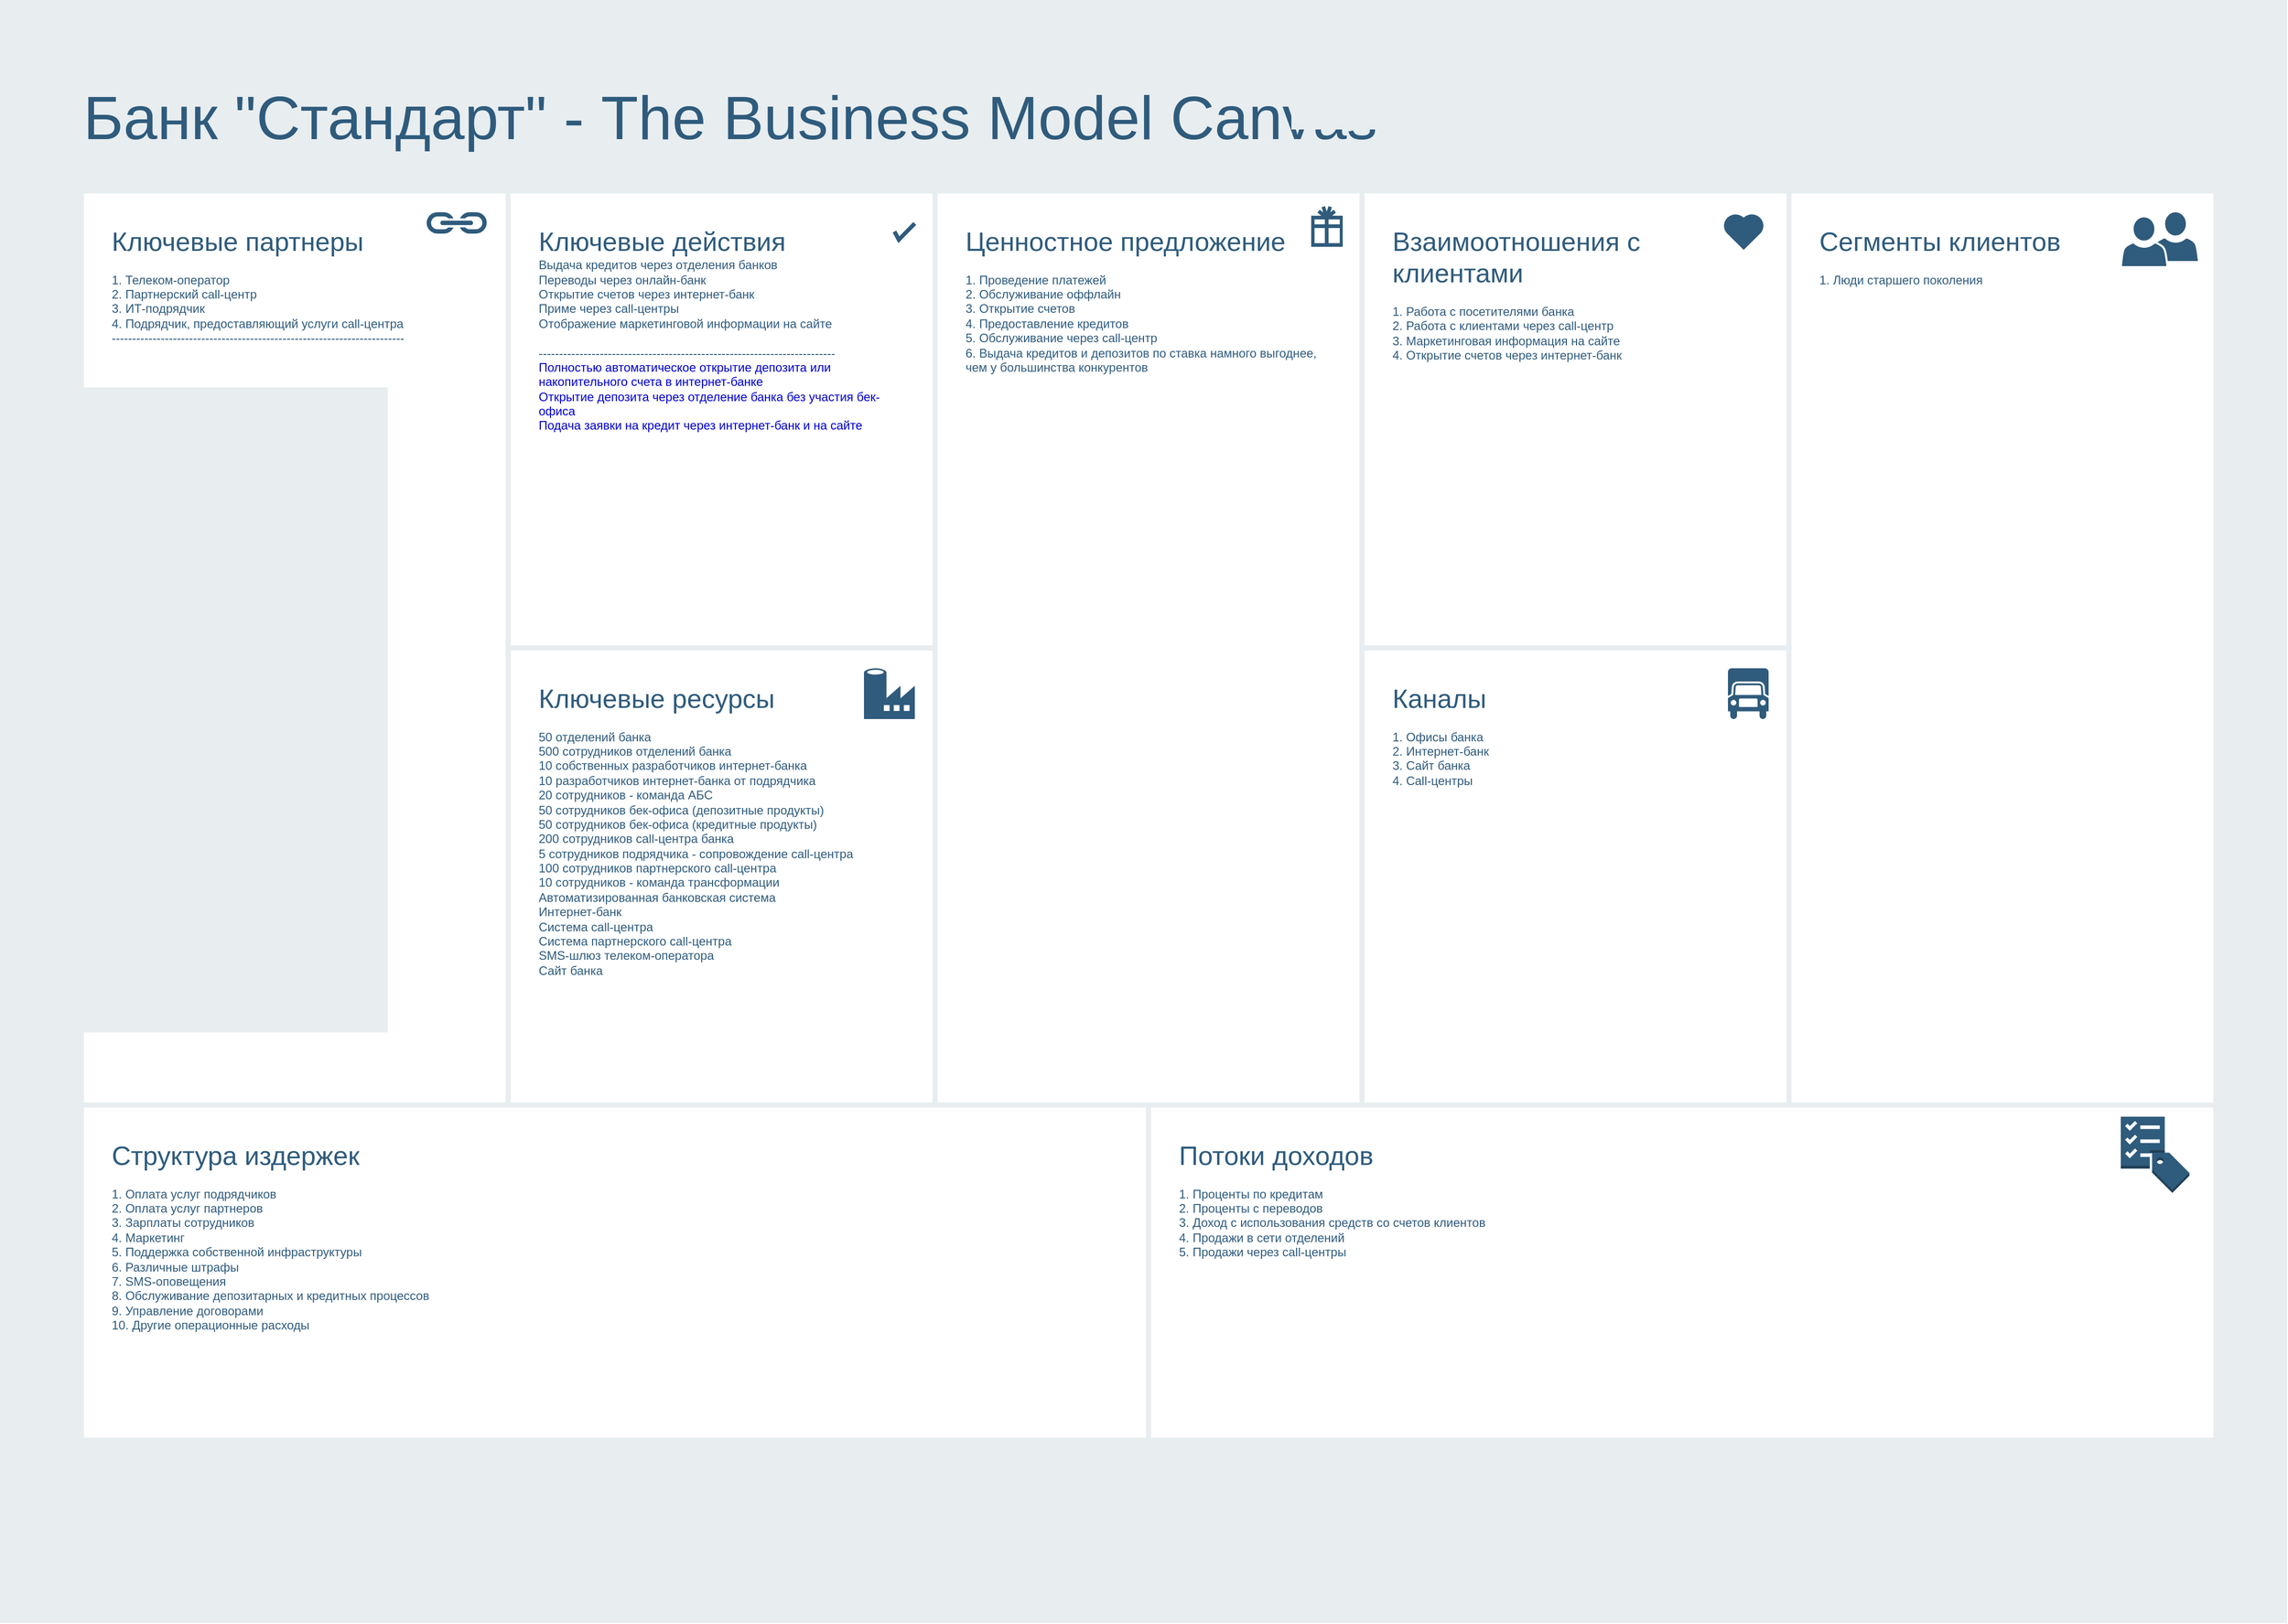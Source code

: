 <mxfile version="26.1.3">
  <diagram id="07fea595-8f29-1299-0266-81d95cde20df" name="Page-1">
    <mxGraphModel dx="3105" dy="1086" grid="1" gridSize="10" guides="1" tooltips="1" connect="1" arrows="1" fold="1" page="1" pageScale="1" pageWidth="1169" pageHeight="827" background="none" math="0" shadow="0">
      <root>
        <mxCell id="0" />
        <mxCell id="1" parent="0" />
        <mxCell id="698" value="" style="rounded=0;whiteSpace=wrap;html=1;shadow=0;labelBackgroundColor=none;strokeColor=none;strokeWidth=3;fillColor=#e8edf0;fontSize=60;fontColor=#2F5B7C;align=left;" parent="1" vertex="1">
          <mxGeometry x="-2290" y="32" width="2250" height="1598" as="geometry" />
        </mxCell>
        <mxCell id="699" value="&lt;div style=&quot;font-size: 26px&quot;&gt;&lt;font style=&quot;font-size: 26px&quot;&gt;Взаимоотношения с клиентами&lt;/font&gt;&lt;/div&gt;&lt;div&gt;&lt;br&gt;&lt;/div&gt;&lt;div&gt;1. Работа с посетителями банка &lt;br&gt;&lt;/div&gt;&lt;div&gt;2. Работа с клиентами через call-центр&lt;/div&gt;&lt;div&gt;3. Маркетинговая информация на сайте&lt;/div&gt;&lt;div&gt;4. Открытие счетов через интернет-банк&lt;/div&gt;" style="rounded=0;whiteSpace=wrap;html=1;shadow=0;labelBackgroundColor=none;strokeColor=#e8edf0;strokeWidth=5;fillColor=#ffffff;fontSize=12;fontColor=#2F5B7C;align=left;verticalAlign=top;spacing=30;" parent="1" vertex="1">
          <mxGeometry x="-950" y="220" width="420" height="450" as="geometry" />
        </mxCell>
        <mxCell id="700" value="&lt;font&gt;&lt;font style=&quot;font-size: 26px&quot;&gt;Ключевые партнеры&lt;/font&gt;&lt;br&gt;&lt;/font&gt;&lt;font style=&quot;font-size: 12px&quot;&gt;&lt;br style=&quot;font-size: 12px&quot;&gt;&lt;/font&gt;&lt;div&gt;1. Телеком-оператор&lt;/div&gt;&lt;div&gt;2. Партнерский call-центр&lt;/div&gt;&lt;div&gt;3. ИТ-подрядчик&lt;/div&gt;&lt;div&gt;4. Подрядчик, предоставляющий услуги call-центра&lt;/div&gt;&lt;div&gt;------------------------------------------------------------------------&lt;/div&gt;&lt;div&gt;&lt;br&gt;&lt;/div&gt;" style="rounded=0;whiteSpace=wrap;html=1;shadow=0;labelBackgroundColor=none;strokeColor=#e8edf0;strokeWidth=5;fillColor=#ffffff;fontSize=12;fontColor=#2F5B7C;align=left;verticalAlign=top;spacing=30;" parent="1" vertex="1">
          <mxGeometry x="-2210" y="220" width="420" height="900" as="geometry" />
        </mxCell>
        <mxCell id="701" value="&lt;font&gt;&lt;font style=&quot;font-size: 26px&quot;&gt;Ключевые действия&lt;/font&gt;&lt;br style=&quot;font-size: 12px&quot;&gt;&lt;/font&gt;&lt;div&gt;&lt;font&gt;Выдача кредитов через отделения банков&lt;/font&gt;&lt;/div&gt;&lt;div&gt;&lt;font&gt;Переводы через онлайн-банк&lt;/font&gt;&lt;/div&gt;&lt;div&gt;&lt;font&gt;Открытие счетов через интернет-банк&lt;/font&gt;&lt;/div&gt;&lt;div&gt;&lt;font&gt;Приме через call-центры&lt;/font&gt;&lt;/div&gt;&lt;div&gt;&lt;font&gt;Отображение маркетинговой информации на сайте&lt;/font&gt;&lt;/div&gt;&lt;div&gt;&lt;br&gt;&lt;/div&gt;&lt;div&gt;-------------------------------------------------------------------------&lt;/div&gt;&lt;div&gt;&lt;span style=&quot;color: rgb(0, 0, 204);&quot;&gt;Полностью автоматическое открытие депозита или накопительного счета в интернет-банке&lt;/span&gt;&lt;/div&gt;&lt;div&gt;&lt;span style=&quot;color: rgb(0, 0, 204);&quot;&gt;Открытие депозита через отделение банка без участия бек-офиса&lt;/span&gt;&lt;/div&gt;&lt;div&gt;&lt;span style=&quot;color: rgb(0, 0, 204);&quot;&gt;Подача заявки на кредит через интернет-банк и на сайте&lt;/span&gt;&lt;/div&gt;&lt;div&gt;&lt;span style=&quot;color: rgb(0, 0, 204);&quot;&gt;&lt;br&gt;&lt;/span&gt;&lt;/div&gt;&lt;div&gt;&lt;span style=&quot;color: rgb(0, 0, 204);&quot;&gt;&lt;br&gt;&lt;/span&gt;&lt;/div&gt;" style="rounded=0;whiteSpace=wrap;html=1;shadow=0;labelBackgroundColor=none;strokeColor=#e8edf0;strokeWidth=5;fillColor=#ffffff;fontSize=12;fontColor=#2F5B7C;align=left;verticalAlign=top;spacing=30;" parent="1" vertex="1">
          <mxGeometry x="-1790" y="220" width="420" height="450" as="geometry" />
        </mxCell>
        <mxCell id="702" value="&lt;div&gt;&lt;font style=&quot;font-size: 26px&quot;&gt;Ключевые ресурсы&lt;/font&gt;&lt;/div&gt;&lt;div&gt;&lt;br&gt;&lt;/div&gt;&lt;div&gt;50 отделений банка&lt;/div&gt;&lt;div&gt;500 сотрудников отделений банка&lt;/div&gt;&lt;div&gt;10 собственных разработчиков интернет-банка&lt;/div&gt;&lt;div&gt;10 разработчиков интернет-банка от подрядчика&lt;/div&gt;&lt;div&gt;20 сотрудников - команда АБС&lt;/div&gt;&lt;div&gt;50 сотрудников бек-офиса (депозитные продукты)&lt;/div&gt;&lt;div&gt;50 сотрудников бек-офиса (кредитные продукты)&lt;/div&gt;&lt;div&gt;200 сотрудников call-центра банка&lt;/div&gt;&lt;div&gt;5 сотрудников подрядчика - сопровождение call-центра&lt;/div&gt;&lt;div&gt;100 сотрудников партнерского call-центра&lt;/div&gt;&lt;div&gt;10 сотрудников - команда трансформации&lt;/div&gt;&lt;div&gt;Автоматизированная банковская система&lt;/div&gt;&lt;div&gt;Интернет-банк&lt;/div&gt;&lt;div&gt;Система call-центра&lt;/div&gt;&lt;div&gt;Система партнерского call-центра&lt;/div&gt;&lt;div&gt;SMS-шлюз телеком-оператора&lt;/div&gt;&lt;div&gt;Сайт банка&lt;/div&gt;" style="rounded=0;whiteSpace=wrap;html=1;shadow=0;labelBackgroundColor=none;strokeColor=#e8edf0;strokeWidth=5;fillColor=#ffffff;fontSize=12;fontColor=#2F5B7C;align=left;verticalAlign=top;spacing=30;" parent="1" vertex="1">
          <mxGeometry x="-1790" y="670" width="420" height="450" as="geometry" />
        </mxCell>
        <mxCell id="703" value="&lt;div style=&quot;font-size: 26px&quot;&gt;&lt;font style=&quot;font-size: 26px&quot;&gt;Ценностное предложение&lt;/font&gt;&lt;/div&gt;&lt;div&gt;&lt;br&gt;&lt;/div&gt;&lt;div&gt;1. Проведение платежей&lt;/div&gt;&lt;div&gt;2. Обслуживание оффлайн&lt;/div&gt;&lt;div&gt;3. Открытие счетов&lt;/div&gt;&lt;div&gt;4. Предоставление кредитов&lt;/div&gt;&lt;div&gt;5. Обслуживание через call-центр&lt;/div&gt;&lt;div&gt;6. Выдача кредитов и депозитов по ставка намного выгоднее, чем у большинства конкурентов&lt;/div&gt;" style="rounded=0;whiteSpace=wrap;html=1;shadow=0;labelBackgroundColor=none;strokeColor=#e8edf0;strokeWidth=5;fillColor=#ffffff;fontSize=12;fontColor=#2F5B7C;align=left;verticalAlign=top;spacing=30;" parent="1" vertex="1">
          <mxGeometry x="-1370" y="220" width="420" height="900" as="geometry" />
        </mxCell>
        <mxCell id="704" value="&lt;div&gt;&lt;font style=&quot;font-size: 26px&quot;&gt;Сегменты клиентов&lt;/font&gt;&lt;/div&gt;&lt;div&gt;&lt;br&gt;&lt;/div&gt;&lt;div&gt;1. Люди старшего поколения&lt;/div&gt;&lt;div&gt;&lt;br&gt;&lt;/div&gt;" style="rounded=0;whiteSpace=wrap;html=1;shadow=0;labelBackgroundColor=none;strokeColor=#e8edf0;strokeWidth=5;fillColor=#ffffff;fontSize=12;fontColor=#2F5B7C;align=left;verticalAlign=top;spacing=30;" parent="1" vertex="1">
          <mxGeometry x="-530" y="220" width="420" height="900" as="geometry" />
        </mxCell>
        <mxCell id="705" value="&lt;div&gt;&lt;font style=&quot;font-size: 26px&quot;&gt;Каналы&lt;/font&gt;&lt;/div&gt;&lt;div&gt;&lt;br&gt;&lt;/div&gt;&lt;div&gt;1. Офисы банка&lt;/div&gt;&lt;div&gt;2. Интернет-банк&lt;/div&gt;&lt;div&gt;3. Сайт банка&lt;/div&gt;&lt;div&gt;4. Call-центры&lt;/div&gt;&lt;div style=&quot;font-size: 10px&quot;&gt;&lt;br&gt;&lt;/div&gt;" style="rounded=0;whiteSpace=wrap;html=1;shadow=0;labelBackgroundColor=none;strokeColor=#e8edf0;strokeWidth=5;fillColor=#ffffff;fontSize=12;fontColor=#2F5B7C;align=left;verticalAlign=top;spacing=30;" parent="1" vertex="1">
          <mxGeometry x="-950" y="670" width="420" height="450" as="geometry" />
        </mxCell>
        <mxCell id="706" value="&lt;div style=&quot;font-size: 26px&quot;&gt;&lt;font style=&quot;font-size: 26px&quot;&gt;Структура издержек&lt;/font&gt;&lt;/div&gt;&lt;div&gt;&lt;br&gt;&lt;/div&gt;&lt;div&gt;1. Оплата услуг подрядчиков&lt;/div&gt;&lt;div&gt;2. Оплата услуг партнеров&lt;/div&gt;&lt;div&gt;3. Зарплаты сотрудников&lt;/div&gt;&lt;div&gt;4. Маркетинг&lt;/div&gt;&lt;div&gt;5. Поддержка собственной инфраструктуры&lt;/div&gt;&lt;div&gt;6. Различные штрафы&lt;/div&gt;&lt;div&gt;7. SMS-оповещения&lt;/div&gt;&lt;div&gt;8. Обслуживание депозитарных и кредитных процессов&lt;/div&gt;&lt;div&gt;9. Управление договорами&lt;/div&gt;&lt;div&gt;&lt;div&gt;10. Другие операционные расходы&lt;/div&gt;&lt;div&gt;&lt;br&gt;&lt;/div&gt;&lt;br&gt;&lt;/div&gt;" style="rounded=0;whiteSpace=wrap;html=1;shadow=0;labelBackgroundColor=none;strokeColor=#e8edf0;strokeWidth=5;fillColor=#ffffff;fontSize=12;fontColor=#2F5B7C;align=left;verticalAlign=top;spacing=30;" parent="1" vertex="1">
          <mxGeometry x="-2210" y="1120" width="1050" height="330" as="geometry" />
        </mxCell>
        <mxCell id="707" value="&lt;div style=&quot;font-size: 26px&quot;&gt;&lt;font style=&quot;font-size: 26px&quot;&gt;Потоки доходов&lt;/font&gt;&lt;/div&gt;&lt;div&gt;&lt;br&gt;&lt;/div&gt;&lt;div&gt;1. Проценты по кредитам&lt;/div&gt;&lt;div&gt;2. Проценты с переводов&lt;/div&gt;&lt;div&gt;3. Доход с использования средств со счетов клиентов&lt;/div&gt;&lt;div&gt;4. Продажи в сети отделений&lt;/div&gt;&lt;div&gt;5. Продажи через call-центры&lt;/div&gt;" style="rounded=0;whiteSpace=wrap;html=1;shadow=0;labelBackgroundColor=none;strokeColor=#e8edf0;strokeWidth=5;fillColor=#ffffff;fontSize=12;fontColor=#2F5B7C;align=left;verticalAlign=top;spacing=30;" parent="1" vertex="1">
          <mxGeometry x="-1160" y="1120" width="1050" height="330" as="geometry" />
        </mxCell>
        <mxCell id="708" value="Банк &quot;Стандарт&quot; - The Business Model Canvas" style="text;html=1;resizable=0;points=[];autosize=1;align=left;verticalAlign=top;spacingTop=-4;fontSize=60;fontColor=#2F5B7C;" parent="1" vertex="1">
          <mxGeometry x="-2210" y="110" width="1300" height="80" as="geometry" />
        </mxCell>
        <mxCell id="709" value="" style="html=1;verticalLabelPosition=bottom;labelBackgroundColor=#ffffff;verticalAlign=top;shadow=0;dashed=0;strokeWidth=4;shape=mxgraph.ios7.misc.check;strokeColor=#2F5B7C;fillColor=#ffffff;gradientColor=none;fontSize=12;fontColor=#2F5B7C;align=left;" parent="1" vertex="1">
          <mxGeometry x="-1410" y="252" width="20" height="16" as="geometry" />
        </mxCell>
        <mxCell id="710" value="" style="shape=mxgraph.signs.travel.present;html=1;fillColor=#2F5B7C;strokeColor=none;verticalLabelPosition=bottom;verticalAlign=top;align=center;shadow=0;labelBackgroundColor=none;fontSize=12;fontColor=#2F5B7C;" parent="1" vertex="1">
          <mxGeometry x="-1000" y="235" width="31" height="40" as="geometry" />
        </mxCell>
        <mxCell id="711" value="" style="html=1;verticalLabelPosition=bottom;labelBackgroundColor=#ffffff;verticalAlign=top;strokeWidth=3;strokeColor=none;fillColor=#2F5B7C;shadow=0;dashed=0;shape=mxgraph.ios7.icons.heart;fontSize=12;fontColor=#2F5B7C;align=left;" parent="1" vertex="1">
          <mxGeometry x="-595.0" y="242" width="41" height="36" as="geometry" />
        </mxCell>
        <mxCell id="715" value="" style="shadow=0;dashed=0;html=1;strokeColor=none;labelPosition=center;verticalLabelPosition=bottom;verticalAlign=top;shape=mxgraph.mscae.cloud.data_factory;fillColor=#2F5B7C;labelBackgroundColor=none;fontSize=10;fontColor=#2F5B7C;align=left;" parent="1" vertex="1">
          <mxGeometry x="-1440" y="690" width="50" height="50" as="geometry" />
        </mxCell>
        <mxCell id="716" value="" style="shape=mxgraph.signs.transportation.truck_6;html=1;fillColor=#2F5B7C;strokeColor=none;verticalLabelPosition=bottom;verticalAlign=top;align=center;shadow=0;labelBackgroundColor=none;fontSize=10;fontColor=#2F5B7C;aspect=fixed;" parent="1" vertex="1">
          <mxGeometry x="-590" y="690" width="40" height="50" as="geometry" />
        </mxCell>
        <mxCell id="717" value="" style="shape=image;html=1;verticalAlign=top;verticalLabelPosition=bottom;labelBackgroundColor=#ffffff;imageAspect=0;aspect=fixed;image=https://cdn4.iconfinder.com/data/icons/evil-icons-user-interface/64/price-128.png;shadow=0;strokeColor=#e8edf0;strokeWidth=3;fillColor=#2F5B7C;gradientColor=none;fontSize=10;fontColor=#2F5B7C;align=left;" parent="1" vertex="1">
          <mxGeometry x="-1226" y="1140" width="58" height="58" as="geometry" />
        </mxCell>
        <mxCell id="718" value="" style="dashed=0;html=1;shape=mxgraph.aws3.checklist_cost;fillColor=#2F5B7C;gradientColor=none;shadow=0;labelBackgroundColor=none;strokeColor=none;strokeWidth=3;fontSize=10;fontColor=#2F5B7C;align=left;" parent="1" vertex="1">
          <mxGeometry x="-203.5" y="1131.5" width="67.5" height="75" as="geometry" />
        </mxCell>
        <mxCell id="719" value="" style="shadow=0;dashed=0;html=1;strokeColor=none;fillColor=#2F5B7C;labelPosition=center;verticalLabelPosition=bottom;verticalAlign=top;outlineConnect=0;shape=mxgraph.office.concepts.link;labelBackgroundColor=none;fontSize=10;fontColor=#000000;align=left;" parent="1" vertex="1">
          <mxGeometry x="-1871" y="241" width="61" height="21" as="geometry" />
        </mxCell>
        <mxCell id="720" value="" style="group" parent="1" vertex="1" connectable="0">
          <mxGeometry x="-203.5" y="245" width="69" height="50" as="geometry" />
        </mxCell>
        <mxCell id="721" value="" style="shadow=0;dashed=0;html=1;strokeColor=#FFFFFF;labelPosition=center;verticalLabelPosition=bottom;verticalAlign=top;outlineConnect=0;shape=mxgraph.office.users.user;fillColor=#2F5B7C;labelBackgroundColor=none;fontSize=10;fontColor=#000000;align=left;strokeWidth=2;" parent="720" vertex="1">
          <mxGeometry x="31" y="-5" width="46" height="50" as="geometry" />
        </mxCell>
        <mxCell id="722" value="" style="shadow=0;dashed=0;html=1;strokeColor=#FFFFFF;labelPosition=center;verticalLabelPosition=bottom;verticalAlign=top;outlineConnect=0;shape=mxgraph.office.users.user;fillColor=#2F5B7C;labelBackgroundColor=none;fontSize=10;fontColor=#000000;align=left;strokeWidth=2;" parent="720" vertex="1">
          <mxGeometry width="46" height="50" as="geometry" />
        </mxCell>
      </root>
    </mxGraphModel>
  </diagram>
</mxfile>
